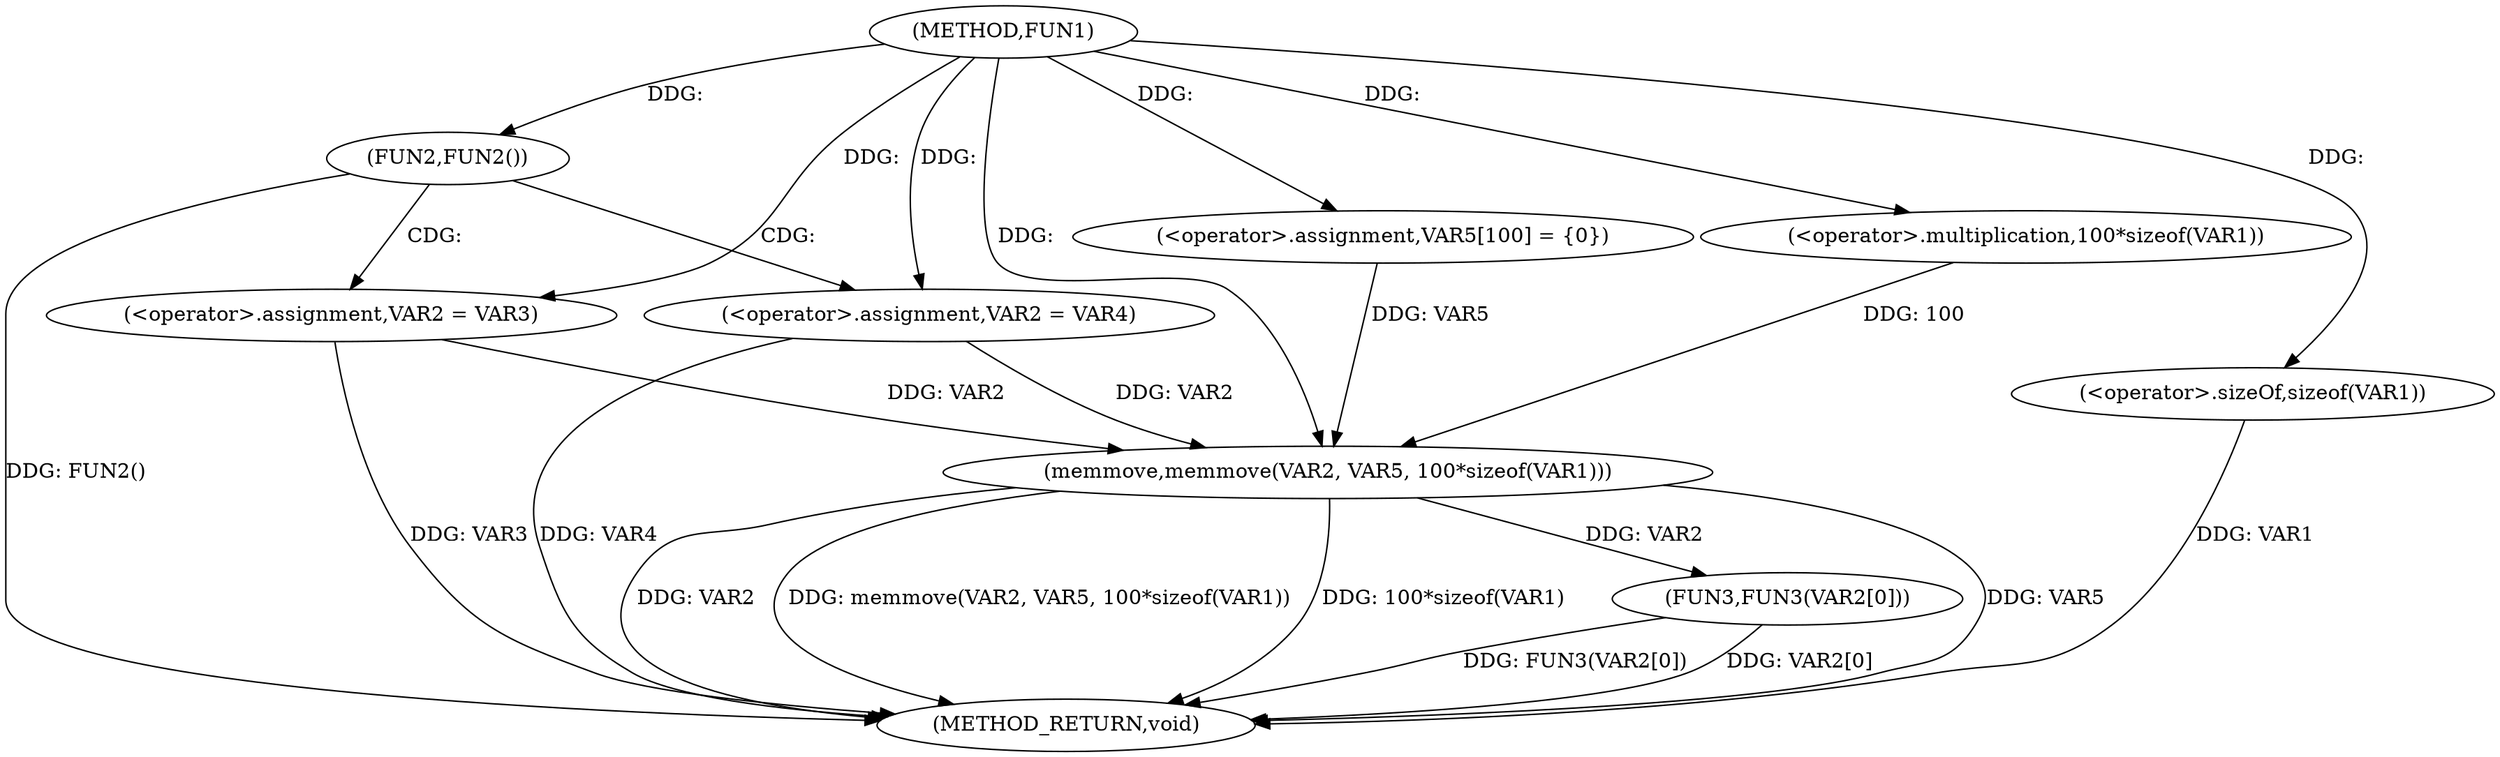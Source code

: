 digraph FUN1 {  
"1000100" [label = "(METHOD,FUN1)" ]
"1000131" [label = "(METHOD_RETURN,void)" ]
"1000106" [label = "(FUN2,FUN2())" ]
"1000108" [label = "(<operator>.assignment,VAR2 = VAR3)" ]
"1000113" [label = "(<operator>.assignment,VAR2 = VAR4)" ]
"1000118" [label = "(<operator>.assignment,VAR5[100] = {0})" ]
"1000120" [label = "(memmove,memmove(VAR2, VAR5, 100*sizeof(VAR1)))" ]
"1000123" [label = "(<operator>.multiplication,100*sizeof(VAR1))" ]
"1000125" [label = "(<operator>.sizeOf,sizeof(VAR1))" ]
"1000127" [label = "(FUN3,FUN3(VAR2[0]))" ]
  "1000125" -> "1000131"  [ label = "DDG: VAR1"] 
  "1000120" -> "1000131"  [ label = "DDG: 100*sizeof(VAR1)"] 
  "1000127" -> "1000131"  [ label = "DDG: FUN3(VAR2[0])"] 
  "1000120" -> "1000131"  [ label = "DDG: VAR5"] 
  "1000127" -> "1000131"  [ label = "DDG: VAR2[0]"] 
  "1000106" -> "1000131"  [ label = "DDG: FUN2()"] 
  "1000113" -> "1000131"  [ label = "DDG: VAR4"] 
  "1000120" -> "1000131"  [ label = "DDG: VAR2"] 
  "1000108" -> "1000131"  [ label = "DDG: VAR3"] 
  "1000120" -> "1000131"  [ label = "DDG: memmove(VAR2, VAR5, 100*sizeof(VAR1))"] 
  "1000100" -> "1000106"  [ label = "DDG: "] 
  "1000100" -> "1000108"  [ label = "DDG: "] 
  "1000100" -> "1000113"  [ label = "DDG: "] 
  "1000100" -> "1000118"  [ label = "DDG: "] 
  "1000113" -> "1000120"  [ label = "DDG: VAR2"] 
  "1000108" -> "1000120"  [ label = "DDG: VAR2"] 
  "1000100" -> "1000120"  [ label = "DDG: "] 
  "1000118" -> "1000120"  [ label = "DDG: VAR5"] 
  "1000123" -> "1000120"  [ label = "DDG: 100"] 
  "1000100" -> "1000123"  [ label = "DDG: "] 
  "1000100" -> "1000125"  [ label = "DDG: "] 
  "1000120" -> "1000127"  [ label = "DDG: VAR2"] 
  "1000106" -> "1000108"  [ label = "CDG: "] 
  "1000106" -> "1000113"  [ label = "CDG: "] 
}
